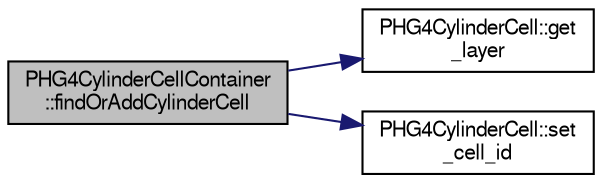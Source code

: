 digraph "PHG4CylinderCellContainer::findOrAddCylinderCell"
{
  bgcolor="transparent";
  edge [fontname="FreeSans",fontsize="10",labelfontname="FreeSans",labelfontsize="10"];
  node [fontname="FreeSans",fontsize="10",shape=record];
  rankdir="LR";
  Node1 [label="PHG4CylinderCellContainer\l::findOrAddCylinderCell",height=0.2,width=0.4,color="black", fillcolor="grey75", style="filled" fontcolor="black"];
  Node1 -> Node2 [color="midnightblue",fontsize="10",style="solid",fontname="FreeSans"];
  Node2 [label="PHG4CylinderCell::get\l_layer",height=0.2,width=0.4,color="black",URL="$d6/db7/classPHG4CylinderCell.html#a65e9dd5b31c7386c4656214c518e7835"];
  Node1 -> Node3 [color="midnightblue",fontsize="10",style="solid",fontname="FreeSans"];
  Node3 [label="PHG4CylinderCell::set\l_cell_id",height=0.2,width=0.4,color="black",URL="$d6/db7/classPHG4CylinderCell.html#a863f7fffe009e7017fe0b812146dbec9"];
}
